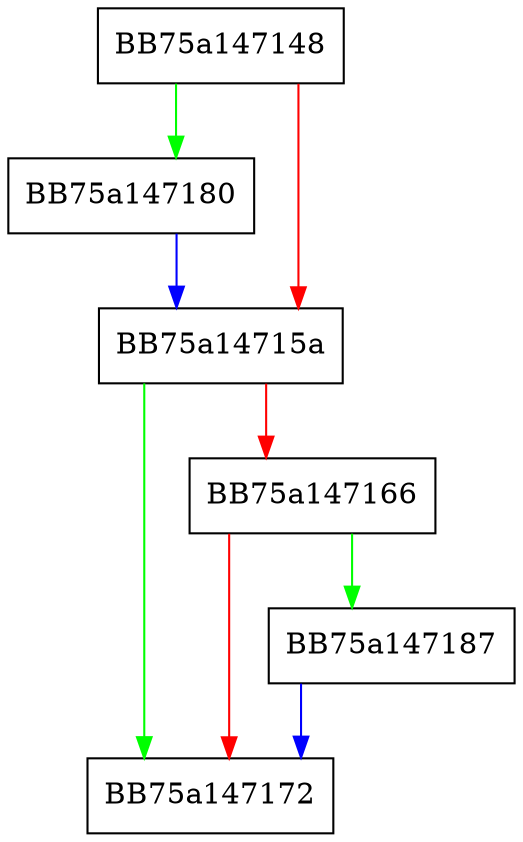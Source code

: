 digraph GetSysIoContextFromUfsClientRequest {
  node [shape="box"];
  graph [splines=ortho];
  BB75a147148 -> BB75a147180 [color="green"];
  BB75a147148 -> BB75a14715a [color="red"];
  BB75a14715a -> BB75a147172 [color="green"];
  BB75a14715a -> BB75a147166 [color="red"];
  BB75a147166 -> BB75a147187 [color="green"];
  BB75a147166 -> BB75a147172 [color="red"];
  BB75a147180 -> BB75a14715a [color="blue"];
  BB75a147187 -> BB75a147172 [color="blue"];
}